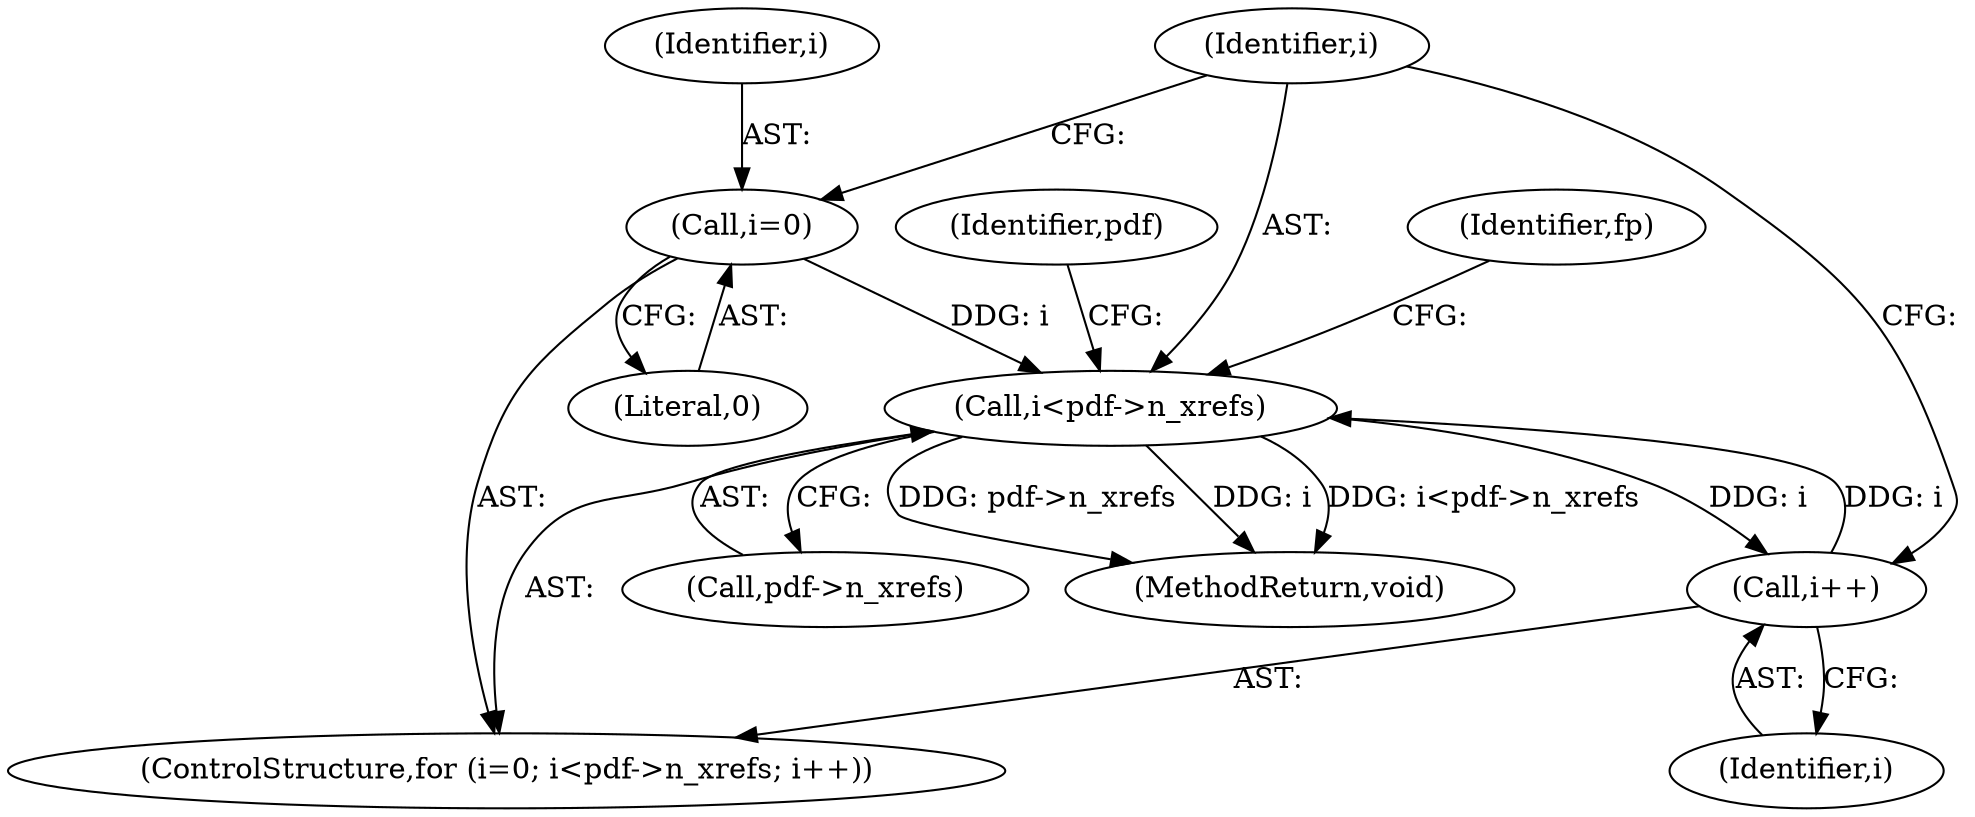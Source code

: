 digraph "0_pdfresurrect_0c4120fffa3dffe97b95c486a120eded82afe8a6_6@pointer" {
"1000124" [label="(Call,i<pdf->n_xrefs)"];
"1000129" [label="(Call,i++)"];
"1000124" [label="(Call,i<pdf->n_xrefs)"];
"1000121" [label="(Call,i=0)"];
"1000121" [label="(Call,i=0)"];
"1000129" [label="(Call,i++)"];
"1000270" [label="(Identifier,fp)"];
"1000120" [label="(ControlStructure,for (i=0; i<pdf->n_xrefs; i++))"];
"1000137" [label="(Identifier,pdf)"];
"1000124" [label="(Call,i<pdf->n_xrefs)"];
"1000130" [label="(Identifier,i)"];
"1000125" [label="(Identifier,i)"];
"1000123" [label="(Literal,0)"];
"1000122" [label="(Identifier,i)"];
"1000126" [label="(Call,pdf->n_xrefs)"];
"1000273" [label="(MethodReturn,void)"];
"1000124" -> "1000120"  [label="AST: "];
"1000124" -> "1000126"  [label="CFG: "];
"1000125" -> "1000124"  [label="AST: "];
"1000126" -> "1000124"  [label="AST: "];
"1000137" -> "1000124"  [label="CFG: "];
"1000270" -> "1000124"  [label="CFG: "];
"1000124" -> "1000273"  [label="DDG: pdf->n_xrefs"];
"1000124" -> "1000273"  [label="DDG: i"];
"1000124" -> "1000273"  [label="DDG: i<pdf->n_xrefs"];
"1000129" -> "1000124"  [label="DDG: i"];
"1000121" -> "1000124"  [label="DDG: i"];
"1000124" -> "1000129"  [label="DDG: i"];
"1000129" -> "1000120"  [label="AST: "];
"1000129" -> "1000130"  [label="CFG: "];
"1000130" -> "1000129"  [label="AST: "];
"1000125" -> "1000129"  [label="CFG: "];
"1000121" -> "1000120"  [label="AST: "];
"1000121" -> "1000123"  [label="CFG: "];
"1000122" -> "1000121"  [label="AST: "];
"1000123" -> "1000121"  [label="AST: "];
"1000125" -> "1000121"  [label="CFG: "];
}
